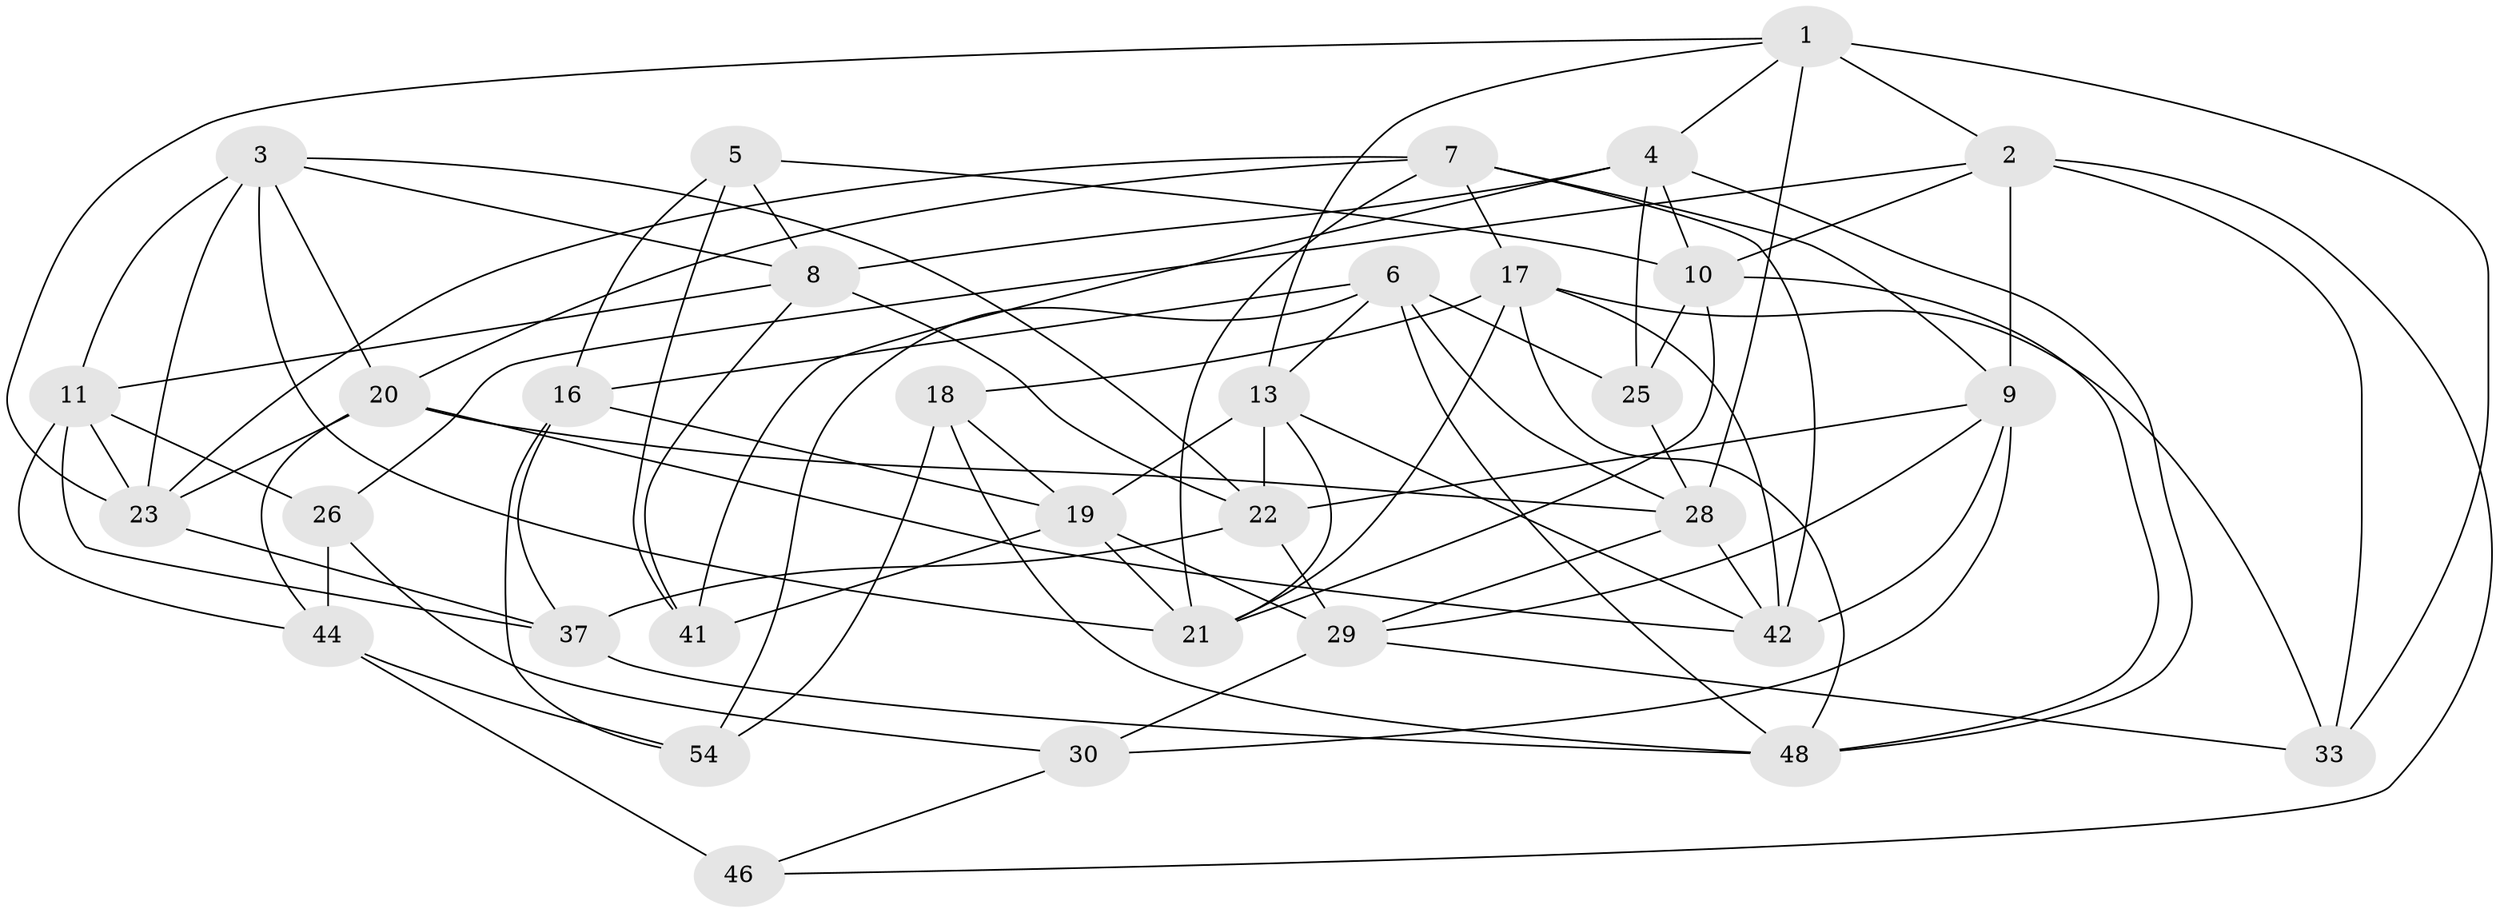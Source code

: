 // original degree distribution, {4: 1.0}
// Generated by graph-tools (version 1.1) at 2025/11/02/27/25 16:11:46]
// undirected, 33 vertices, 88 edges
graph export_dot {
graph [start="1"]
  node [color=gray90,style=filled];
  1 [super="+32"];
  2 [super="+14"];
  3 [super="+52"];
  4 [super="+12"];
  5;
  6 [super="+35"];
  7 [super="+43"];
  8 [super="+15"];
  9 [super="+45"];
  10 [super="+24"];
  11 [super="+51"];
  13 [super="+50"];
  16 [super="+53"];
  17 [super="+38"];
  18;
  19 [super="+49"];
  20 [super="+36"];
  21 [super="+34"];
  22 [super="+31"];
  23 [super="+27"];
  25;
  26;
  28 [super="+40"];
  29 [super="+39"];
  30;
  33;
  37 [super="+57"];
  41;
  42 [super="+47"];
  44 [super="+55"];
  46;
  48 [super="+56"];
  54;
  1 -- 2;
  1 -- 4;
  1 -- 13;
  1 -- 33;
  1 -- 28;
  1 -- 23;
  2 -- 46;
  2 -- 26;
  2 -- 9;
  2 -- 10;
  2 -- 33;
  3 -- 23;
  3 -- 22;
  3 -- 8;
  3 -- 20;
  3 -- 21;
  3 -- 11;
  4 -- 10;
  4 -- 41;
  4 -- 25;
  4 -- 8;
  4 -- 48;
  5 -- 10;
  5 -- 16;
  5 -- 8;
  5 -- 41;
  6 -- 25;
  6 -- 16;
  6 -- 13;
  6 -- 48;
  6 -- 54;
  6 -- 28;
  7 -- 23;
  7 -- 21;
  7 -- 17;
  7 -- 42;
  7 -- 20;
  7 -- 9;
  8 -- 41;
  8 -- 22;
  8 -- 11;
  9 -- 30;
  9 -- 29;
  9 -- 42;
  9 -- 22;
  10 -- 21;
  10 -- 48;
  10 -- 25;
  11 -- 26;
  11 -- 44;
  11 -- 37;
  11 -- 23;
  13 -- 22;
  13 -- 19;
  13 -- 42;
  13 -- 21;
  16 -- 37 [weight=2];
  16 -- 54;
  16 -- 19;
  17 -- 18;
  17 -- 48;
  17 -- 33;
  17 -- 42;
  17 -- 21;
  18 -- 54;
  18 -- 19;
  18 -- 48;
  19 -- 41;
  19 -- 29;
  19 -- 21;
  20 -- 28;
  20 -- 42;
  20 -- 44;
  20 -- 23;
  22 -- 37;
  22 -- 29;
  23 -- 37;
  25 -- 28;
  26 -- 30;
  26 -- 44;
  28 -- 29;
  28 -- 42;
  29 -- 33;
  29 -- 30;
  30 -- 46;
  37 -- 48;
  44 -- 46 [weight=2];
  44 -- 54;
}
